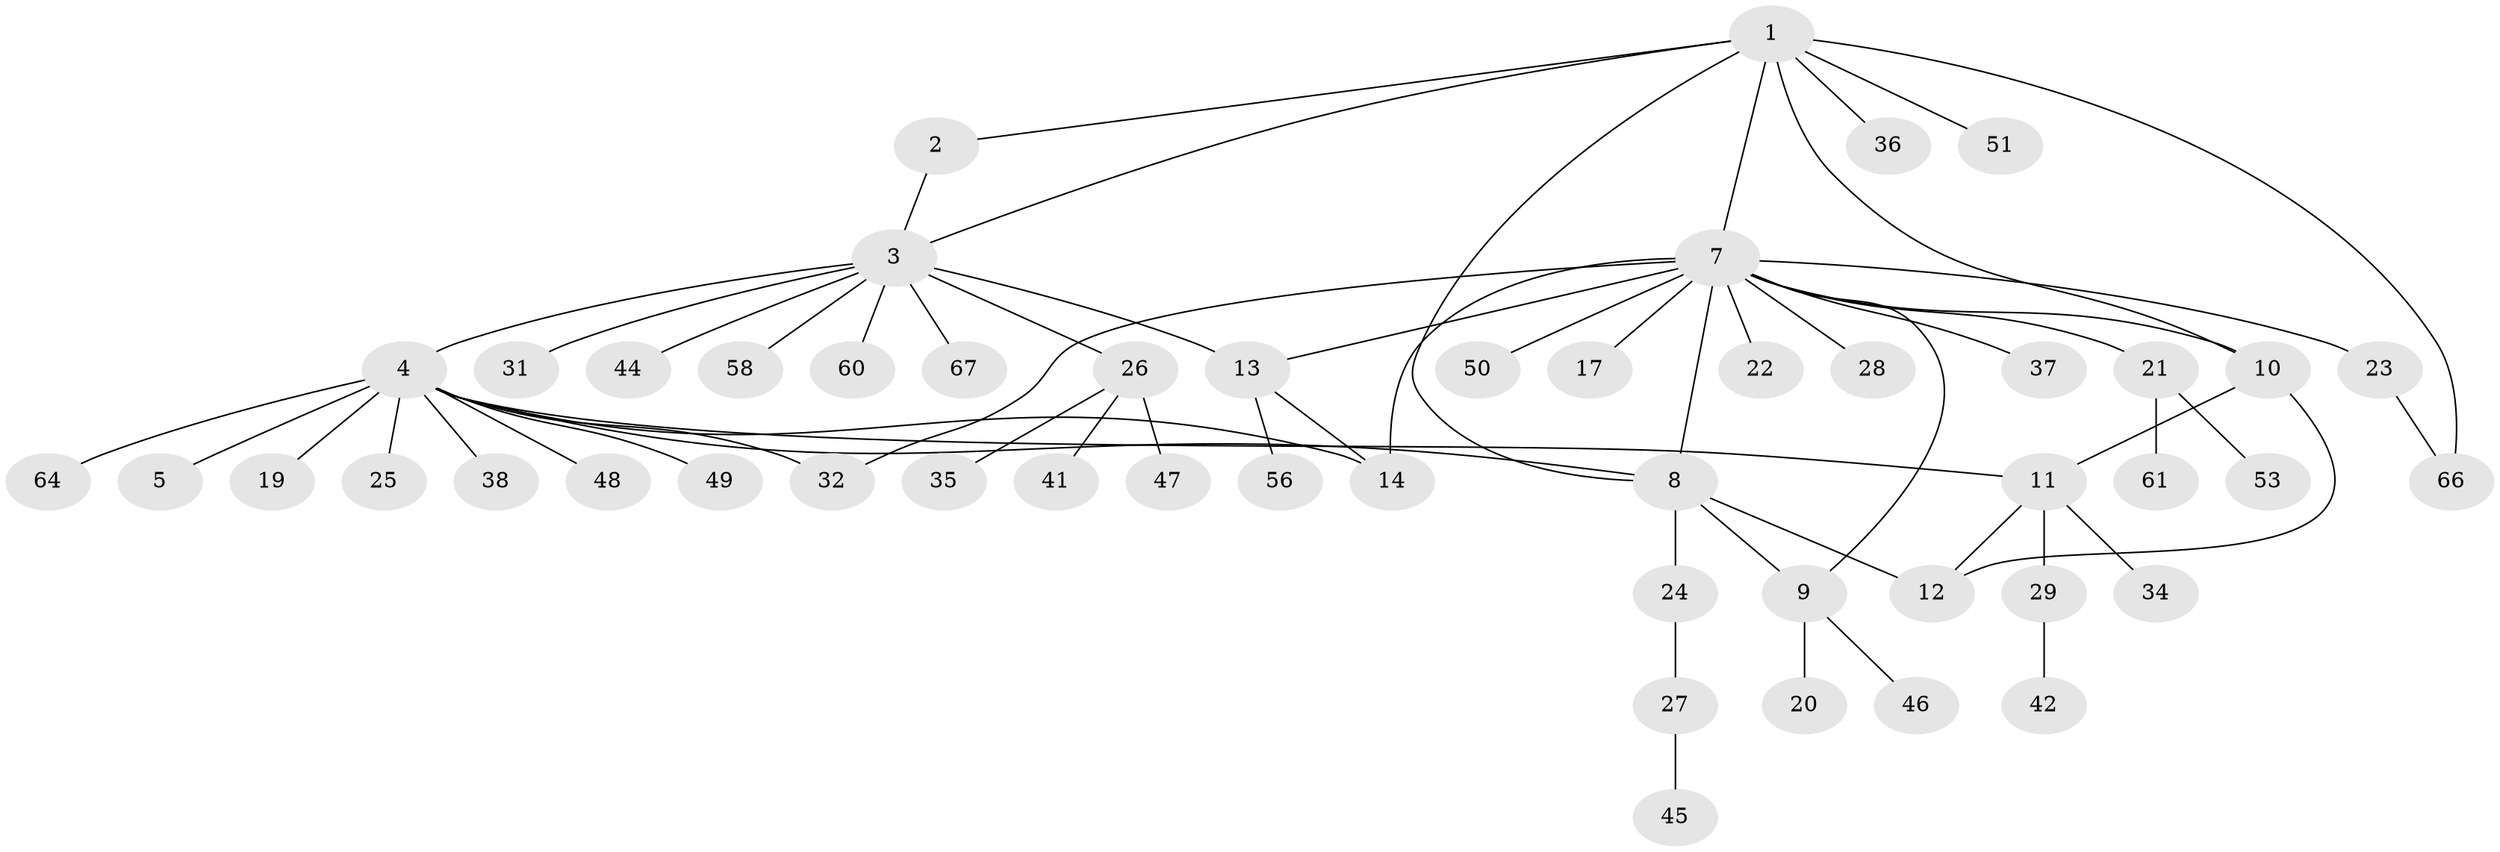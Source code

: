 // original degree distribution, {8: 0.029850746268656716, 2: 0.13432835820895522, 9: 0.014925373134328358, 3: 0.1044776119402985, 7: 0.029850746268656716, 6: 0.029850746268656716, 5: 0.029850746268656716, 4: 0.04477611940298507, 10: 0.014925373134328358, 1: 0.5671641791044776}
// Generated by graph-tools (version 1.1) at 2025/42/03/06/25 10:42:09]
// undirected, 50 vertices, 62 edges
graph export_dot {
graph [start="1"]
  node [color=gray90,style=filled];
  1 [super="+40"];
  2;
  3 [super="+18"];
  4 [super="+6"];
  5 [super="+39"];
  7 [super="+15"];
  8 [super="+16"];
  9 [super="+59"];
  10;
  11 [super="+62"];
  12 [super="+43"];
  13 [super="+33"];
  14;
  17;
  19;
  20;
  21 [super="+30"];
  22;
  23 [super="+54"];
  24 [super="+57"];
  25;
  26 [super="+55"];
  27;
  28;
  29 [super="+63"];
  31;
  32;
  34;
  35;
  36;
  37;
  38 [super="+65"];
  41;
  42;
  44;
  45 [super="+52"];
  46;
  47;
  48;
  49;
  50;
  51;
  53;
  56;
  58;
  60;
  61;
  64;
  66;
  67;
  1 -- 2;
  1 -- 3;
  1 -- 8;
  1 -- 10;
  1 -- 36;
  1 -- 51;
  1 -- 66;
  1 -- 7;
  2 -- 3;
  3 -- 13;
  3 -- 26;
  3 -- 44;
  3 -- 58;
  3 -- 67;
  3 -- 4;
  3 -- 60;
  3 -- 31;
  4 -- 5 [weight=2];
  4 -- 11;
  4 -- 19;
  4 -- 25;
  4 -- 38;
  4 -- 48;
  4 -- 64;
  4 -- 32;
  4 -- 49;
  4 -- 8;
  4 -- 14;
  7 -- 8;
  7 -- 9;
  7 -- 23;
  7 -- 37;
  7 -- 50;
  7 -- 32;
  7 -- 10;
  7 -- 13;
  7 -- 14;
  7 -- 17;
  7 -- 21;
  7 -- 22;
  7 -- 28;
  8 -- 9;
  8 -- 12;
  8 -- 24;
  9 -- 20;
  9 -- 46;
  10 -- 11;
  10 -- 12;
  11 -- 12;
  11 -- 29;
  11 -- 34;
  13 -- 14;
  13 -- 56;
  21 -- 53;
  21 -- 61;
  23 -- 66;
  24 -- 27;
  26 -- 35;
  26 -- 41;
  26 -- 47;
  27 -- 45;
  29 -- 42;
}
